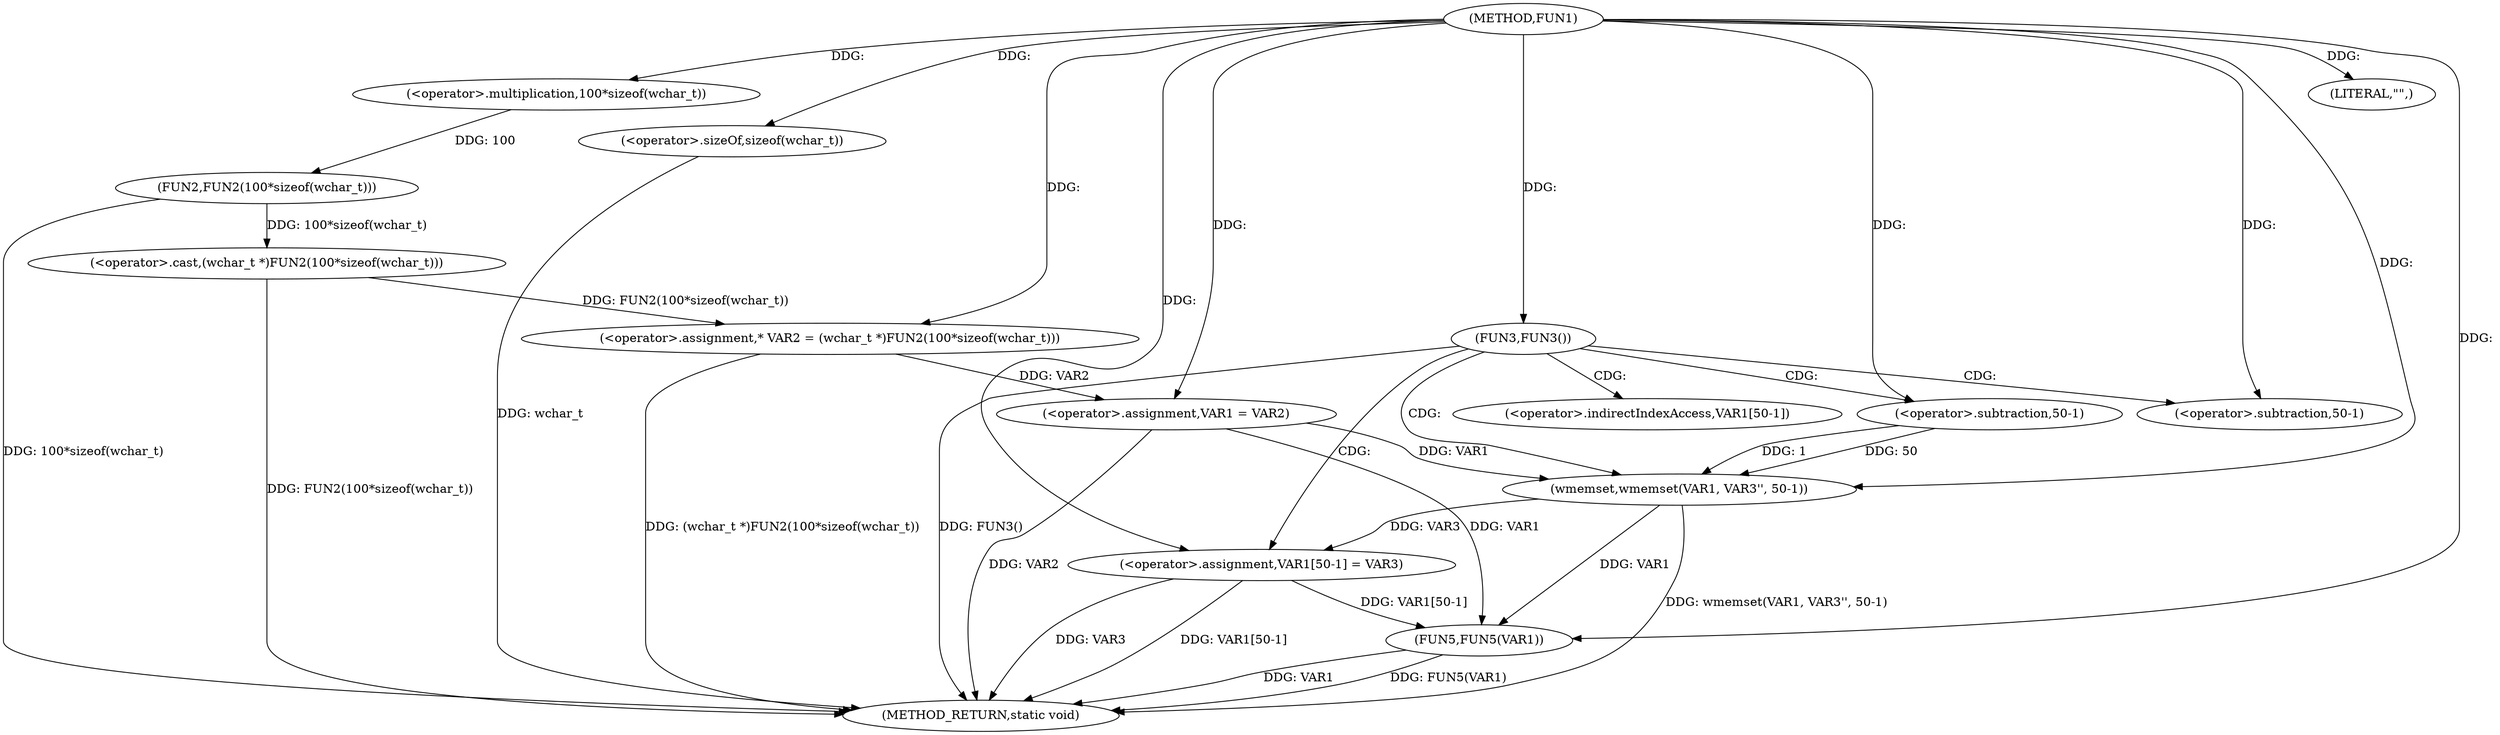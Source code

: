digraph FUN1 {  
"1000100" [label = "(METHOD,FUN1)" ]
"1000136" [label = "(METHOD_RETURN,static void)" ]
"1000104" [label = "(<operator>.assignment,* VAR2 = (wchar_t *)FUN2(100*sizeof(wchar_t)))" ]
"1000106" [label = "(<operator>.cast,(wchar_t *)FUN2(100*sizeof(wchar_t)))" ]
"1000108" [label = "(FUN2,FUN2(100*sizeof(wchar_t)))" ]
"1000109" [label = "(<operator>.multiplication,100*sizeof(wchar_t))" ]
"1000111" [label = "(<operator>.sizeOf,sizeof(wchar_t))" ]
"1000113" [label = "(<operator>.assignment,VAR1 = VAR2)" ]
"1000117" [label = "(FUN3,FUN3())" ]
"1000119" [label = "(wmemset,wmemset(VAR1, VAR3'', 50-1))" ]
"1000122" [label = "(<operator>.subtraction,50-1)" ]
"1000125" [label = "(<operator>.assignment,VAR1[50-1] = VAR3)" ]
"1000128" [label = "(<operator>.subtraction,50-1)" ]
"1000133" [label = "(LITERAL,\"\",)" ]
"1000134" [label = "(FUN5,FUN5(VAR1))" ]
"1000126" [label = "(<operator>.indirectIndexAccess,VAR1[50-1])" ]
  "1000117" -> "1000136"  [ label = "DDG: FUN3()"] 
  "1000125" -> "1000136"  [ label = "DDG: VAR1[50-1]"] 
  "1000106" -> "1000136"  [ label = "DDG: FUN2(100*sizeof(wchar_t))"] 
  "1000134" -> "1000136"  [ label = "DDG: FUN5(VAR1)"] 
  "1000113" -> "1000136"  [ label = "DDG: VAR2"] 
  "1000111" -> "1000136"  [ label = "DDG: wchar_t"] 
  "1000119" -> "1000136"  [ label = "DDG: wmemset(VAR1, VAR3'', 50-1)"] 
  "1000125" -> "1000136"  [ label = "DDG: VAR3"] 
  "1000134" -> "1000136"  [ label = "DDG: VAR1"] 
  "1000104" -> "1000136"  [ label = "DDG: (wchar_t *)FUN2(100*sizeof(wchar_t))"] 
  "1000108" -> "1000136"  [ label = "DDG: 100*sizeof(wchar_t)"] 
  "1000106" -> "1000104"  [ label = "DDG: FUN2(100*sizeof(wchar_t))"] 
  "1000100" -> "1000104"  [ label = "DDG: "] 
  "1000108" -> "1000106"  [ label = "DDG: 100*sizeof(wchar_t)"] 
  "1000109" -> "1000108"  [ label = "DDG: 100"] 
  "1000100" -> "1000109"  [ label = "DDG: "] 
  "1000100" -> "1000111"  [ label = "DDG: "] 
  "1000104" -> "1000113"  [ label = "DDG: VAR2"] 
  "1000100" -> "1000113"  [ label = "DDG: "] 
  "1000100" -> "1000117"  [ label = "DDG: "] 
  "1000113" -> "1000119"  [ label = "DDG: VAR1"] 
  "1000100" -> "1000119"  [ label = "DDG: "] 
  "1000122" -> "1000119"  [ label = "DDG: 50"] 
  "1000122" -> "1000119"  [ label = "DDG: 1"] 
  "1000100" -> "1000122"  [ label = "DDG: "] 
  "1000119" -> "1000125"  [ label = "DDG: VAR3"] 
  "1000100" -> "1000125"  [ label = "DDG: "] 
  "1000100" -> "1000128"  [ label = "DDG: "] 
  "1000100" -> "1000133"  [ label = "DDG: "] 
  "1000125" -> "1000134"  [ label = "DDG: VAR1[50-1]"] 
  "1000113" -> "1000134"  [ label = "DDG: VAR1"] 
  "1000119" -> "1000134"  [ label = "DDG: VAR1"] 
  "1000100" -> "1000134"  [ label = "DDG: "] 
  "1000117" -> "1000128"  [ label = "CDG: "] 
  "1000117" -> "1000125"  [ label = "CDG: "] 
  "1000117" -> "1000119"  [ label = "CDG: "] 
  "1000117" -> "1000122"  [ label = "CDG: "] 
  "1000117" -> "1000126"  [ label = "CDG: "] 
}
